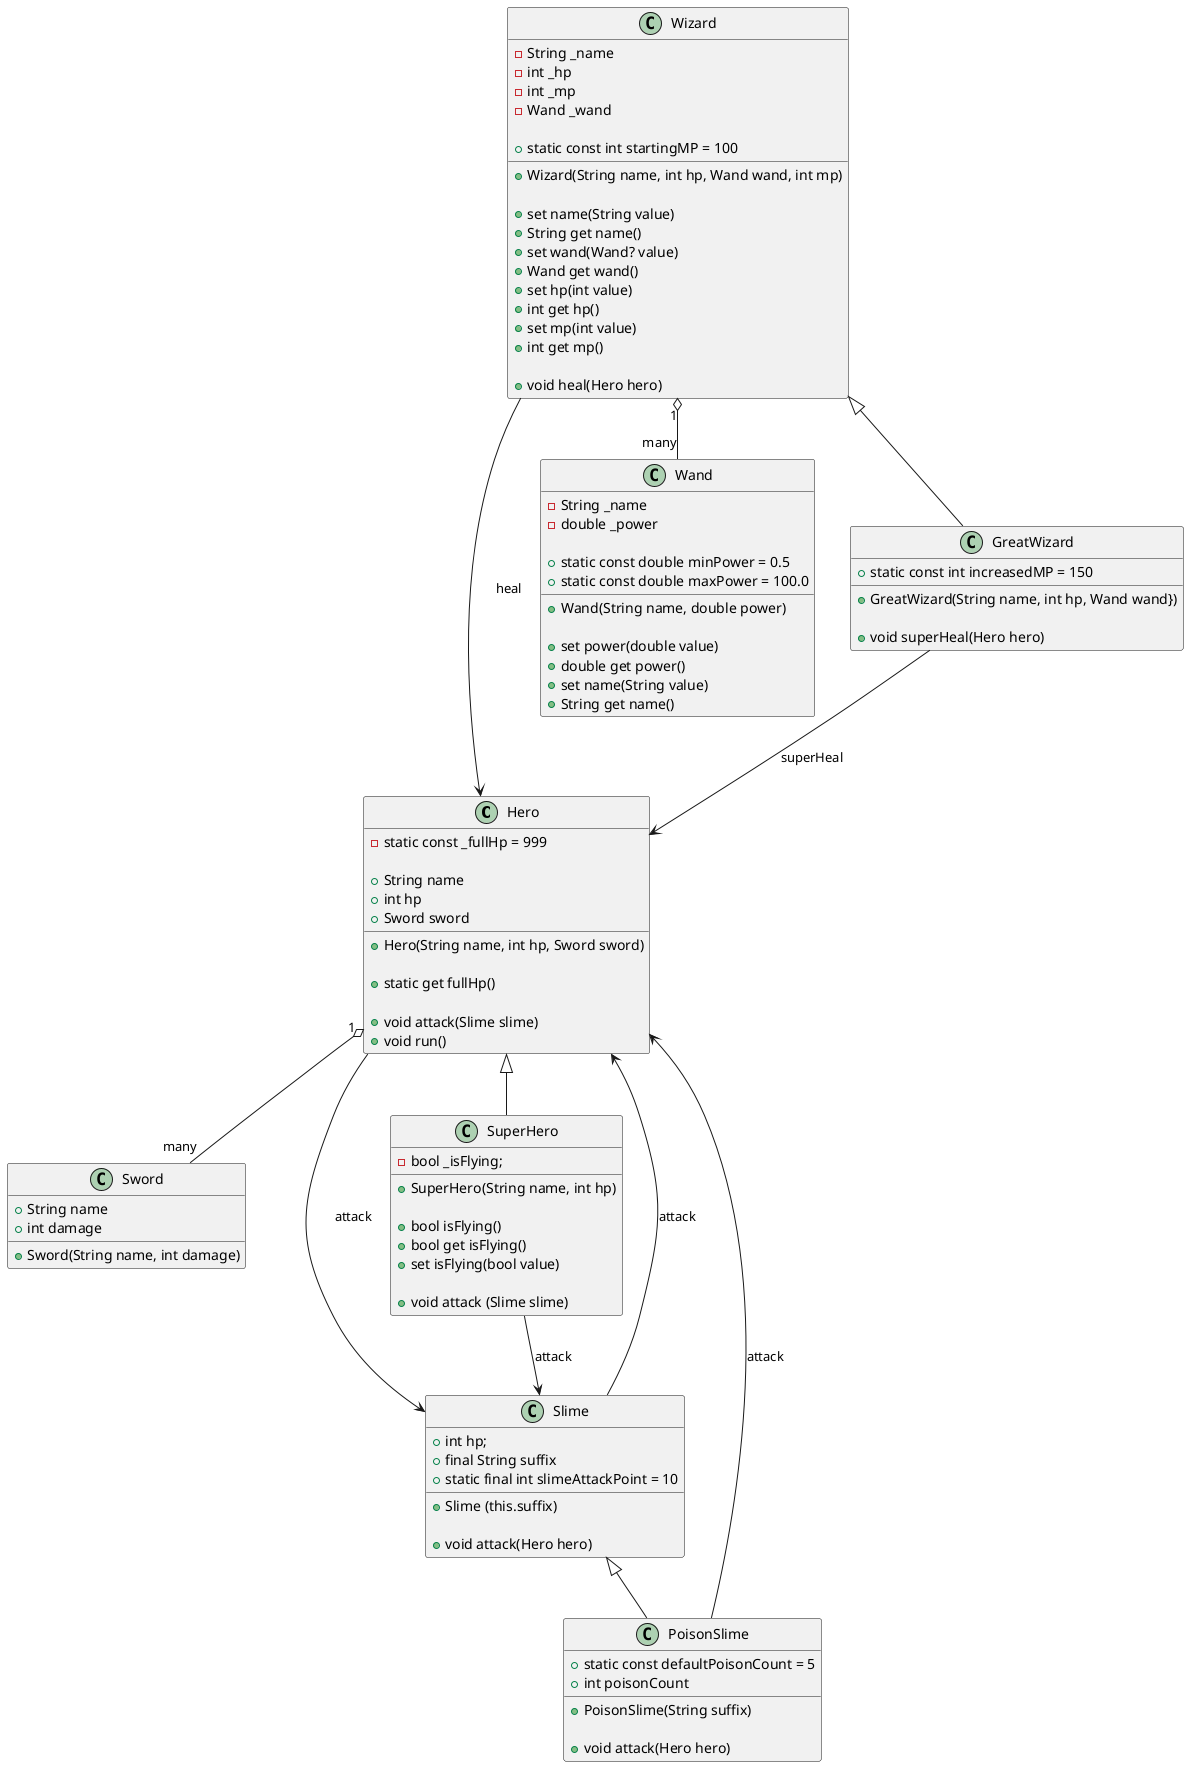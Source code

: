 @startuml

Hero "1" o-- "many" Sword
Wizard "1" o-- "many" Wand


PoisonSlime --> Hero : attack
SuperHero --> Slime : attack
Hero --> Slime : attack
Slime --> Hero : attack
Wizard --> Hero : heal
GreatWizard --> Hero : superHeal

class Wizard {
  -String _name
  -int _hp
  -int _mp
  -Wand _wand

  +static const int startingMP = 100

  +Wizard(String name, int hp, Wand wand, int mp)

  +set name(String value)
  +String get name()
  +set wand(Wand? value)
  +Wand get wand()
  +set hp(int value)
  +int get hp()
  +set mp(int value)
  +int get mp()

  +void heal(Hero hero)

}

class GreatWizard extends Wizard {
  +static const int increasedMP = 150

  +GreatWizard(String name, int hp, Wand wand})

  +void superHeal(Hero hero)
}


class Hero {
  -static const _fullHp = 999

  +String name
  +int hp
  +Sword sword

  +Hero(String name, int hp, Sword sword)

  +static get fullHp()

  +void attack(Slime slime)
  +void run()


}

class Sword {
  +String name
  +int damage

  +Sword(String name, int damage)
}

class SuperHero extends Hero {
  -bool _isFlying;

  +SuperHero(String name, int hp)

  +bool isFlying()
  +bool get isFlying()
  +set isFlying(bool value)

  +void attack (Slime slime)
}

class Slime {
  +int hp;
  +final String suffix
  +static final int slimeAttackPoint = 10

  +Slime (this.suffix)

  +void attack(Hero hero)
}

class PoisonSlime extends Slime {

  +static const defaultPoisonCount = 5
  +int poisonCount

  +PoisonSlime(String suffix)

  +void attack(Hero hero)
}

class Wand {
  -String _name
  -double _power

  +static const double minPower = 0.5
  +static const double maxPower = 100.0

  +Wand(String name, double power)

  +set power(double value)
  +double get power()
  +set name(String value)
  +String get name()

}




@enduml